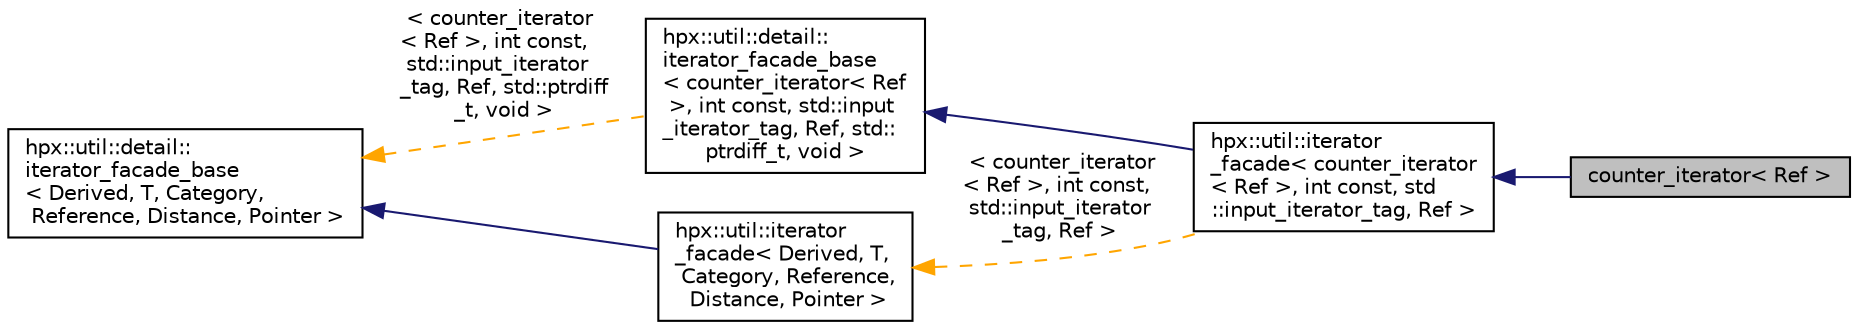digraph "counter_iterator&lt; Ref &gt;"
{
  edge [fontname="Helvetica",fontsize="10",labelfontname="Helvetica",labelfontsize="10"];
  node [fontname="Helvetica",fontsize="10",shape=record];
  rankdir="LR";
  Node0 [label="counter_iterator\< Ref \>",height=0.2,width=0.4,color="black", fillcolor="grey75", style="filled", fontcolor="black"];
  Node1 -> Node0 [dir="back",color="midnightblue",fontsize="10",style="solid",fontname="Helvetica"];
  Node1 [label="hpx::util::iterator\l_facade\< counter_iterator\l\< Ref \>, int const, std\l::input_iterator_tag, Ref \>",height=0.2,width=0.4,color="black", fillcolor="white", style="filled",URL="$db/d7c/structhpx_1_1util_1_1iterator__facade.html"];
  Node2 -> Node1 [dir="back",color="midnightblue",fontsize="10",style="solid",fontname="Helvetica"];
  Node2 [label="hpx::util::detail::\literator_facade_base\l\< counter_iterator\< Ref\l \>, int const, std::input\l_iterator_tag, Ref, std::\lptrdiff_t, void \>",height=0.2,width=0.4,color="black", fillcolor="white", style="filled",URL="$d5/d11/classhpx_1_1util_1_1detail_1_1iterator__facade__base.html"];
  Node3 -> Node2 [dir="back",color="orange",fontsize="10",style="dashed",label=" \< counter_iterator\l\< Ref \>, int const,\l std::input_iterator\l_tag, Ref, std::ptrdiff\l_t, void \>" ,fontname="Helvetica"];
  Node3 [label="hpx::util::detail::\literator_facade_base\l\< Derived, T, Category,\l Reference, Distance, Pointer \>",height=0.2,width=0.4,color="black", fillcolor="white", style="filled",URL="$d5/d11/classhpx_1_1util_1_1detail_1_1iterator__facade__base.html"];
  Node4 -> Node1 [dir="back",color="orange",fontsize="10",style="dashed",label=" \< counter_iterator\l\< Ref \>, int const,\l std::input_iterator\l_tag, Ref \>" ,fontname="Helvetica"];
  Node4 [label="hpx::util::iterator\l_facade\< Derived, T,\l Category, Reference,\l Distance, Pointer \>",height=0.2,width=0.4,color="black", fillcolor="white", style="filled",URL="$db/d7c/structhpx_1_1util_1_1iterator__facade.html"];
  Node3 -> Node4 [dir="back",color="midnightblue",fontsize="10",style="solid",fontname="Helvetica"];
}
